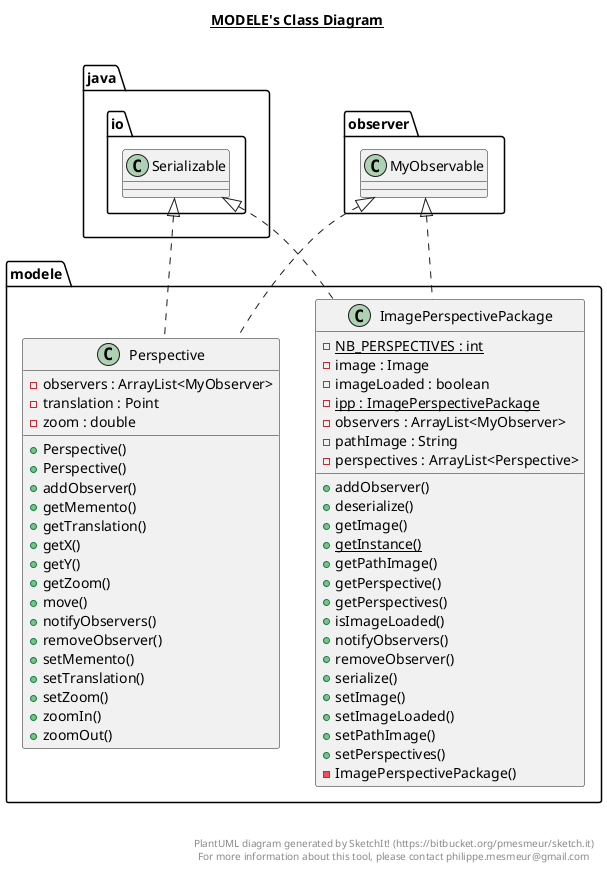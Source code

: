 @startuml

title __MODELE's Class Diagram__\n

  namespace modele {
    class modele.ImagePerspectivePackage {
        {static} - NB_PERSPECTIVES : int
        - image : Image
        - imageLoaded : boolean
        {static} - ipp : ImagePerspectivePackage
        - observers : ArrayList<MyObserver>
        - pathImage : String
        - perspectives : ArrayList<Perspective>
        + addObserver()
        + deserialize()
        + getImage()
        {static} + getInstance()
        + getPathImage()
        + getPerspective()
        + getPerspectives()
        + isImageLoaded()
        + notifyObservers()
        + removeObserver()
        + serialize()
        + setImage()
        + setImageLoaded()
        + setPathImage()
        + setPerspectives()
        - ImagePerspectivePackage()
    }
  }
  

  namespace modele {
    class modele.Perspective {
        - observers : ArrayList<MyObserver>
        - translation : Point
        - zoom : double
        + Perspective()
        + Perspective()
        + addObserver()
        + getMemento()
        + getTranslation()
        + getX()
        + getY()
        + getZoom()
        + move()
        + notifyObservers()
        + removeObserver()
        + setMemento()
        + setTranslation()
        + setZoom()
        + zoomIn()
        + zoomOut()
    }
  }
  

  modele.ImagePerspectivePackage .up.|> java.io.Serializable
  modele.ImagePerspectivePackage .up.|> observer.MyObservable
  modele.Perspective .up.|> java.io.Serializable
  modele.Perspective .up.|> observer.MyObservable


right footer


PlantUML diagram generated by SketchIt! (https://bitbucket.org/pmesmeur/sketch.it)
For more information about this tool, please contact philippe.mesmeur@gmail.com
endfooter

@enduml
